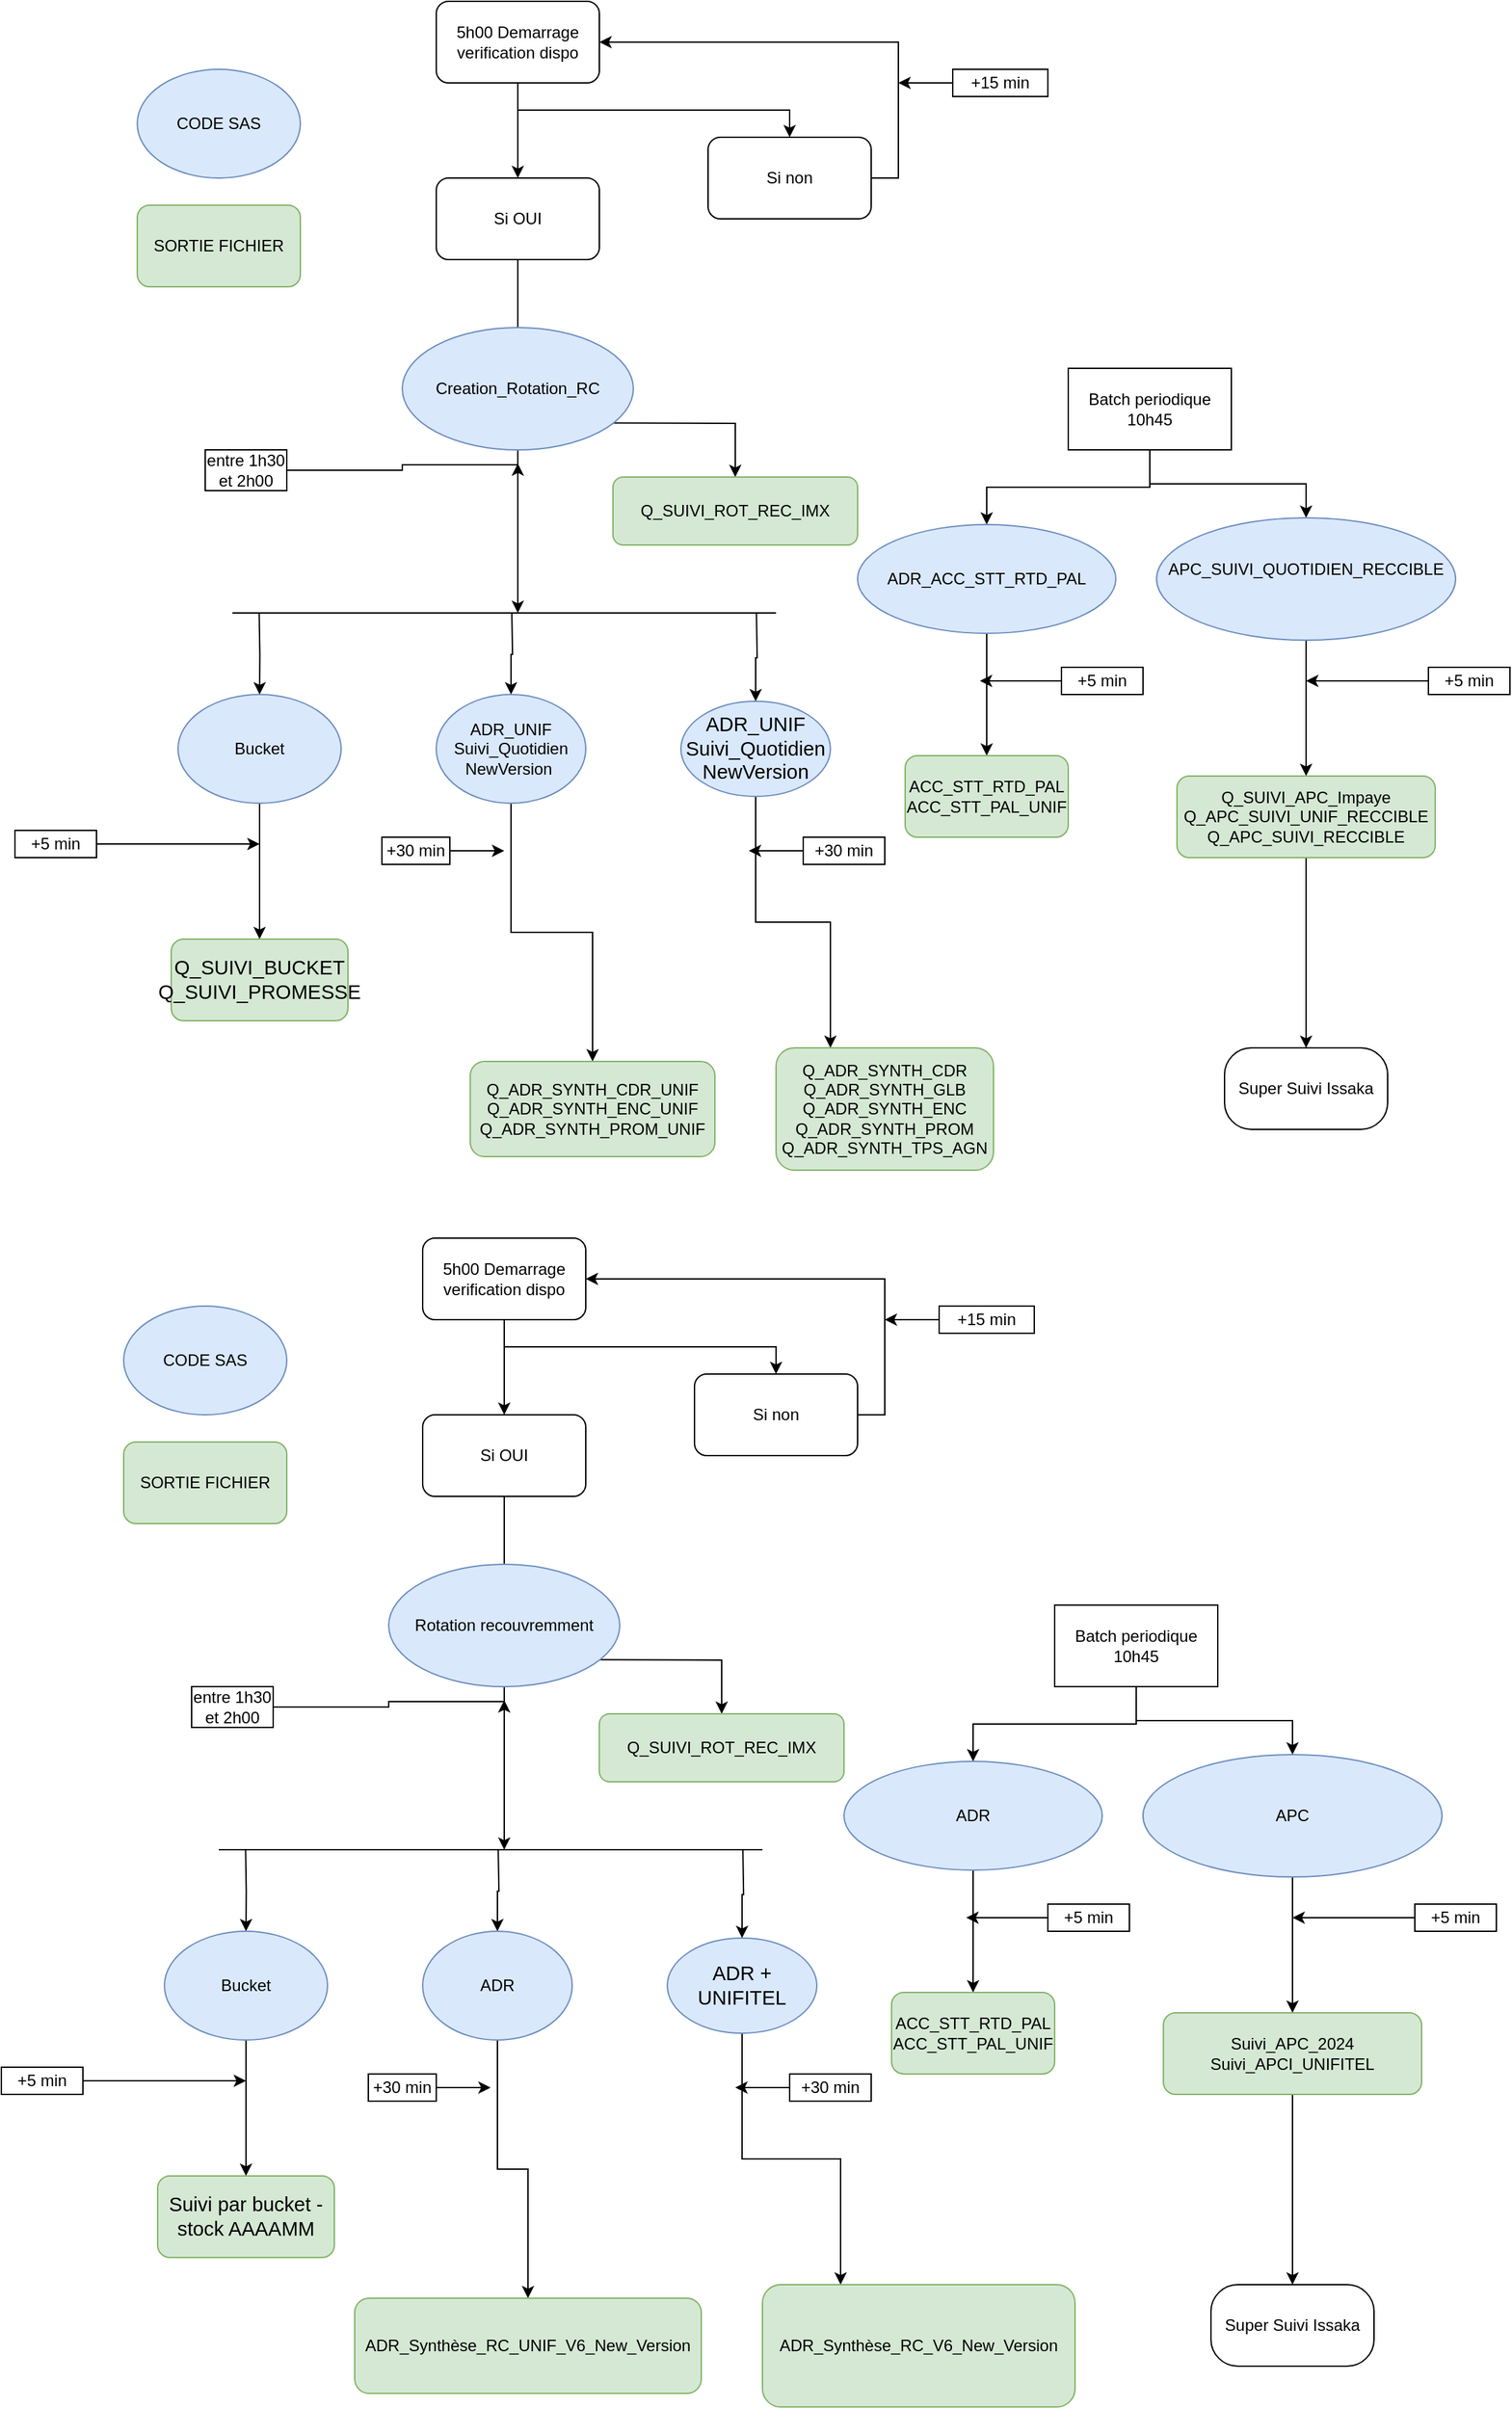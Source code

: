 <mxfile version="24.7.6">
  <diagram name="Page-1" id="-a0-zAkRaLJkd7rUqVzm">
    <mxGraphModel dx="1395" dy="2015" grid="1" gridSize="10" guides="1" tooltips="1" connect="1" arrows="1" fold="1" page="1" pageScale="1" pageWidth="1527" pageHeight="1169" math="0" shadow="0">
      <root>
        <mxCell id="0" />
        <mxCell id="1" parent="0" />
        <mxCell id="X-31tRASMu3qVLpS4dHG-3" value="" style="edgeStyle=orthogonalEdgeStyle;rounded=0;orthogonalLoop=1;jettySize=auto;html=1;" parent="1" source="X-31tRASMu3qVLpS4dHG-1" target="X-31tRASMu3qVLpS4dHG-2" edge="1">
          <mxGeometry relative="1" as="geometry" />
        </mxCell>
        <mxCell id="X-31tRASMu3qVLpS4dHG-1" value="5h00 Demarrage verification dispo" style="rounded=1;whiteSpace=wrap;html=1;" parent="1" vertex="1">
          <mxGeometry x="420" y="-310" width="120" height="60" as="geometry" />
        </mxCell>
        <mxCell id="X-31tRASMu3qVLpS4dHG-5" value="" style="edgeStyle=orthogonalEdgeStyle;rounded=0;orthogonalLoop=1;jettySize=auto;html=1;" parent="1" source="X-31tRASMu3qVLpS4dHG-2" edge="1">
          <mxGeometry relative="1" as="geometry">
            <mxPoint x="480" y="-60" as="targetPoint" />
          </mxGeometry>
        </mxCell>
        <mxCell id="X-31tRASMu3qVLpS4dHG-2" value="Si OUI" style="whiteSpace=wrap;html=1;rounded=1;" parent="1" vertex="1">
          <mxGeometry x="420" y="-180" width="120" height="60" as="geometry" />
        </mxCell>
        <mxCell id="X-31tRASMu3qVLpS4dHG-12" value="" style="edgeStyle=orthogonalEdgeStyle;rounded=0;orthogonalLoop=1;jettySize=auto;html=1;" parent="1" target="X-31tRASMu3qVLpS4dHG-11" edge="1">
          <mxGeometry relative="1" as="geometry">
            <mxPoint x="480" as="sourcePoint" />
          </mxGeometry>
        </mxCell>
        <mxCell id="X-31tRASMu3qVLpS4dHG-7" style="edgeStyle=orthogonalEdgeStyle;rounded=0;orthogonalLoop=1;jettySize=auto;html=1;exitX=0.5;exitY=1;exitDx=0;exitDy=0;entryX=0.5;entryY=0;entryDx=0;entryDy=0;" parent="1" source="X-31tRASMu3qVLpS4dHG-1" target="X-31tRASMu3qVLpS4dHG-6" edge="1">
          <mxGeometry relative="1" as="geometry" />
        </mxCell>
        <mxCell id="X-31tRASMu3qVLpS4dHG-8" style="edgeStyle=orthogonalEdgeStyle;rounded=0;orthogonalLoop=1;jettySize=auto;html=1;exitX=1;exitY=0.5;exitDx=0;exitDy=0;entryX=1;entryY=0.5;entryDx=0;entryDy=0;" parent="1" source="X-31tRASMu3qVLpS4dHG-6" target="X-31tRASMu3qVLpS4dHG-1" edge="1">
          <mxGeometry relative="1" as="geometry" />
        </mxCell>
        <mxCell id="X-31tRASMu3qVLpS4dHG-6" value="Si non" style="rounded=1;whiteSpace=wrap;html=1;" parent="1" vertex="1">
          <mxGeometry x="620" y="-210" width="120" height="60" as="geometry" />
        </mxCell>
        <mxCell id="X-31tRASMu3qVLpS4dHG-10" style="edgeStyle=orthogonalEdgeStyle;rounded=0;orthogonalLoop=1;jettySize=auto;html=1;" parent="1" source="X-31tRASMu3qVLpS4dHG-9" edge="1">
          <mxGeometry relative="1" as="geometry">
            <mxPoint x="760" y="-250" as="targetPoint" />
          </mxGeometry>
        </mxCell>
        <mxCell id="X-31tRASMu3qVLpS4dHG-9" value="+15 min" style="rounded=0;whiteSpace=wrap;html=1;" parent="1" vertex="1">
          <mxGeometry x="800" y="-260" width="70" height="20" as="geometry" />
        </mxCell>
        <mxCell id="X-31tRASMu3qVLpS4dHG-11" value="&lt;span dir=&quot;ltr&quot; class=&quot;ui-provider a b c d e f g h i j k l m n o p q r s t u v w x y z ab ac ae af ag ah ai aj ak&quot;&gt;Q_SUIVI_ROT_REC_IMX&lt;/span&gt;" style="rounded=1;whiteSpace=wrap;html=1;fillColor=#d5e8d4;strokeColor=#82b366;" parent="1" vertex="1">
          <mxGeometry x="550" y="40" width="180" height="50" as="geometry" />
        </mxCell>
        <mxCell id="X-31tRASMu3qVLpS4dHG-14" style="edgeStyle=orthogonalEdgeStyle;rounded=0;orthogonalLoop=1;jettySize=auto;html=1;" parent="1" source="X-31tRASMu3qVLpS4dHG-13" edge="1">
          <mxGeometry relative="1" as="geometry">
            <mxPoint x="480" y="30" as="targetPoint" />
            <Array as="points">
              <mxPoint x="395" y="35" />
              <mxPoint x="395" y="31" />
            </Array>
          </mxGeometry>
        </mxCell>
        <mxCell id="X-31tRASMu3qVLpS4dHG-13" value="entre 1h30 et 2h00" style="rounded=0;whiteSpace=wrap;html=1;" parent="1" vertex="1">
          <mxGeometry x="250" y="20" width="60" height="30" as="geometry" />
        </mxCell>
        <mxCell id="X-31tRASMu3qVLpS4dHG-27" value="Super Suivi Issaka" style="whiteSpace=wrap;html=1;rounded=1;arcSize=33;" parent="1" vertex="1">
          <mxGeometry x="1000" y="460" width="120" height="60" as="geometry" />
        </mxCell>
        <mxCell id="QnKmiuLsf_0pgqNiHcF8-60" style="edgeStyle=orthogonalEdgeStyle;rounded=0;orthogonalLoop=1;jettySize=auto;html=1;" edge="1" parent="1" source="X-31tRASMu3qVLpS4dHG-30">
          <mxGeometry relative="1" as="geometry">
            <mxPoint x="470" y="315" as="targetPoint" />
          </mxGeometry>
        </mxCell>
        <mxCell id="X-31tRASMu3qVLpS4dHG-30" value="+30 min" style="rounded=0;whiteSpace=wrap;html=1;" parent="1" vertex="1">
          <mxGeometry x="380" y="305" width="50" height="20" as="geometry" />
        </mxCell>
        <mxCell id="X-31tRASMu3qVLpS4dHG-39" style="edgeStyle=orthogonalEdgeStyle;rounded=0;orthogonalLoop=1;jettySize=auto;html=1;" parent="1" source="X-31tRASMu3qVLpS4dHG-33" edge="1">
          <mxGeometry relative="1" as="geometry">
            <mxPoint x="290" y="310" as="targetPoint" />
          </mxGeometry>
        </mxCell>
        <mxCell id="X-31tRASMu3qVLpS4dHG-33" value="+5 min" style="rounded=0;whiteSpace=wrap;html=1;" parent="1" vertex="1">
          <mxGeometry x="110" y="300" width="60" height="20" as="geometry" />
        </mxCell>
        <mxCell id="QnKmiuLsf_0pgqNiHcF8-50" style="edgeStyle=orthogonalEdgeStyle;rounded=0;orthogonalLoop=1;jettySize=auto;html=1;" edge="1" parent="1" source="QnKmiuLsf_0pgqNiHcF8-1">
          <mxGeometry relative="1" as="geometry">
            <mxPoint x="480" y="140" as="targetPoint" />
          </mxGeometry>
        </mxCell>
        <mxCell id="QnKmiuLsf_0pgqNiHcF8-1" value="Creation_Rotation_RC" style="ellipse;whiteSpace=wrap;html=1;fillColor=#dae8fc;strokeColor=#6c8ebf;" vertex="1" parent="1">
          <mxGeometry x="395" y="-70" width="170" height="90" as="geometry" />
        </mxCell>
        <mxCell id="QnKmiuLsf_0pgqNiHcF8-4" value="" style="edgeStyle=orthogonalEdgeStyle;rounded=0;orthogonalLoop=1;jettySize=auto;html=1;" edge="1" parent="1" source="QnKmiuLsf_0pgqNiHcF8-2" target="QnKmiuLsf_0pgqNiHcF8-3">
          <mxGeometry relative="1" as="geometry" />
        </mxCell>
        <mxCell id="QnKmiuLsf_0pgqNiHcF8-52" style="edgeStyle=orthogonalEdgeStyle;rounded=0;orthogonalLoop=1;jettySize=auto;html=1;exitX=0.5;exitY=0;exitDx=0;exitDy=0;entryX=0.5;entryY=0;entryDx=0;entryDy=0;" edge="1" parent="1" target="QnKmiuLsf_0pgqNiHcF8-2">
          <mxGeometry relative="1" as="geometry">
            <mxPoint x="289.706" y="140" as="sourcePoint" />
          </mxGeometry>
        </mxCell>
        <mxCell id="QnKmiuLsf_0pgqNiHcF8-2" value="Bucket" style="ellipse;whiteSpace=wrap;html=1;fillColor=#dae8fc;strokeColor=#6c8ebf;" vertex="1" parent="1">
          <mxGeometry x="230" y="200" width="120" height="80" as="geometry" />
        </mxCell>
        <mxCell id="QnKmiuLsf_0pgqNiHcF8-3" value="&lt;span style=&quot;font-size:11.0pt;font-family:&amp;quot;Calibri&amp;quot;,sans-serif;&lt;br/&gt;mso-ascii-theme-font:minor-latin;mso-fareast-font-family:Calibri;mso-fareast-theme-font:&lt;br/&gt;minor-latin;mso-hansi-theme-font:minor-latin;mso-bidi-font-family:&amp;quot;Times New Roman&amp;quot;;&lt;br/&gt;mso-bidi-theme-font:minor-bidi;mso-ansi-language:FR;mso-fareast-language:EN-US;&lt;br/&gt;mso-bidi-language:AR-SA&quot;&gt;Q_SUIVI_BUCKET&lt;br&gt;&lt;/span&gt;&lt;span style=&quot;font-size:11.0pt;font-family:&amp;quot;Calibri&amp;quot;,sans-serif;&lt;br/&gt;mso-ascii-theme-font:minor-latin;mso-fareast-font-family:Calibri;mso-fareast-theme-font:&lt;br/&gt;minor-latin;mso-hansi-theme-font:minor-latin;mso-bidi-font-family:&amp;quot;Times New Roman&amp;quot;;&lt;br/&gt;mso-bidi-theme-font:minor-bidi;mso-ansi-language:FR;mso-fareast-language:EN-US;&lt;br/&gt;mso-bidi-language:AR-SA&quot;&gt;Q_SUIVI_PROMESSE&lt;/span&gt;&lt;span style=&quot;font-size:11.0pt;font-family:&amp;quot;Calibri&amp;quot;,sans-serif;&lt;br/&gt;mso-ascii-theme-font:minor-latin;mso-fareast-font-family:Calibri;mso-fareast-theme-font:&lt;br/&gt;minor-latin;mso-hansi-theme-font:minor-latin;mso-bidi-font-family:&amp;quot;Times New Roman&amp;quot;;&lt;br/&gt;mso-bidi-theme-font:minor-bidi;mso-ansi-language:FR;mso-fareast-language:EN-US;&lt;br/&gt;mso-bidi-language:AR-SA&quot;&gt;&lt;br&gt;&lt;/span&gt;" style="rounded=1;whiteSpace=wrap;html=1;fillColor=#d5e8d4;strokeColor=#82b366;" vertex="1" parent="1">
          <mxGeometry x="225" y="380" width="130" height="60" as="geometry" />
        </mxCell>
        <mxCell id="QnKmiuLsf_0pgqNiHcF8-31" style="edgeStyle=orthogonalEdgeStyle;rounded=0;orthogonalLoop=1;jettySize=auto;html=1;entryX=0.5;entryY=0;entryDx=0;entryDy=0;" edge="1" parent="1" source="QnKmiuLsf_0pgqNiHcF8-5" target="QnKmiuLsf_0pgqNiHcF8-8">
          <mxGeometry relative="1" as="geometry" />
        </mxCell>
        <mxCell id="QnKmiuLsf_0pgqNiHcF8-53" style="edgeStyle=orthogonalEdgeStyle;rounded=0;orthogonalLoop=1;jettySize=auto;html=1;exitX=0.5;exitY=0;exitDx=0;exitDy=0;entryX=0.5;entryY=0;entryDx=0;entryDy=0;" edge="1" parent="1" target="QnKmiuLsf_0pgqNiHcF8-5">
          <mxGeometry relative="1" as="geometry">
            <mxPoint x="475.588" y="140" as="sourcePoint" />
          </mxGeometry>
        </mxCell>
        <mxCell id="QnKmiuLsf_0pgqNiHcF8-5" value="&lt;p class=&quot;MsoListParagraph&quot;&gt;ADR_UNIF Suivi_Quotidien&lt;br&gt;NewVersion&amp;nbsp;&lt;br&gt;&lt;/p&gt;" style="ellipse;whiteSpace=wrap;html=1;fillColor=#dae8fc;strokeColor=#6c8ebf;" vertex="1" parent="1">
          <mxGeometry x="420" y="200" width="110" height="80" as="geometry" />
        </mxCell>
        <mxCell id="QnKmiuLsf_0pgqNiHcF8-8" value="Q_ADR_SYNTH_CDR_UNIF&lt;div&gt;Q_ADR_SYNTH_ENC_UNIF&lt;br&gt;&lt;/div&gt;&lt;div&gt;Q_ADR_SYNTH_PROM_UNIF&lt;br&gt;&lt;/div&gt;" style="rounded=1;whiteSpace=wrap;html=1;fillColor=#d5e8d4;strokeColor=#82b366;" vertex="1" parent="1">
          <mxGeometry x="445" y="470" width="180" height="70" as="geometry" />
        </mxCell>
        <mxCell id="QnKmiuLsf_0pgqNiHcF8-17" value="Batch periodique 10h45" style="rounded=0;whiteSpace=wrap;html=1;" vertex="1" parent="1">
          <mxGeometry x="885" y="-40" width="120" height="60" as="geometry" />
        </mxCell>
        <mxCell id="QnKmiuLsf_0pgqNiHcF8-27" value="" style="edgeStyle=orthogonalEdgeStyle;rounded=0;orthogonalLoop=1;jettySize=auto;html=1;" edge="1" parent="1" source="QnKmiuLsf_0pgqNiHcF8-19" target="QnKmiuLsf_0pgqNiHcF8-26">
          <mxGeometry relative="1" as="geometry" />
        </mxCell>
        <mxCell id="QnKmiuLsf_0pgqNiHcF8-44" style="edgeStyle=orthogonalEdgeStyle;rounded=0;orthogonalLoop=1;jettySize=auto;html=1;exitX=0.5;exitY=1;exitDx=0;exitDy=0;entryX=0.5;entryY=0;entryDx=0;entryDy=0;" edge="1" parent="1" source="QnKmiuLsf_0pgqNiHcF8-17" target="QnKmiuLsf_0pgqNiHcF8-19">
          <mxGeometry relative="1" as="geometry" />
        </mxCell>
        <mxCell id="QnKmiuLsf_0pgqNiHcF8-19" value="&lt;span style=&quot;text-wrap: nowrap;&quot;&gt;APC_SUIVI_QUOTIDIEN_RECCIBLE&lt;br&gt;&lt;br&gt;&lt;/span&gt;" style="ellipse;whiteSpace=wrap;html=1;fillColor=#dae8fc;strokeColor=#6c8ebf;" vertex="1" parent="1">
          <mxGeometry x="950" y="70" width="220" height="90" as="geometry" />
        </mxCell>
        <mxCell id="QnKmiuLsf_0pgqNiHcF8-25" value="" style="edgeStyle=orthogonalEdgeStyle;rounded=0;orthogonalLoop=1;jettySize=auto;html=1;" edge="1" parent="1" source="QnKmiuLsf_0pgqNiHcF8-20" target="QnKmiuLsf_0pgqNiHcF8-24">
          <mxGeometry relative="1" as="geometry" />
        </mxCell>
        <mxCell id="QnKmiuLsf_0pgqNiHcF8-45" style="edgeStyle=orthogonalEdgeStyle;rounded=0;orthogonalLoop=1;jettySize=auto;html=1;exitX=0.5;exitY=1;exitDx=0;exitDy=0;entryX=0.5;entryY=0;entryDx=0;entryDy=0;" edge="1" parent="1" source="QnKmiuLsf_0pgqNiHcF8-17" target="QnKmiuLsf_0pgqNiHcF8-20">
          <mxGeometry relative="1" as="geometry" />
        </mxCell>
        <mxCell id="QnKmiuLsf_0pgqNiHcF8-20" value="&lt;span style=&quot;text-wrap: nowrap;&quot;&gt;ADR_ACC_STT_RTD_PAL&lt;/span&gt;" style="ellipse;whiteSpace=wrap;html=1;fillColor=#dae8fc;strokeColor=#6c8ebf;" vertex="1" parent="1">
          <mxGeometry x="730" y="75" width="190" height="80" as="geometry" />
        </mxCell>
        <mxCell id="QnKmiuLsf_0pgqNiHcF8-24" value="ACC_STT_RTD_PAL&lt;br&gt;ACC_STT_PAL_UNIF" style="rounded=1;whiteSpace=wrap;html=1;fillColor=#d5e8d4;strokeColor=#82b366;" vertex="1" parent="1">
          <mxGeometry x="765" y="245" width="120" height="60" as="geometry" />
        </mxCell>
        <mxCell id="QnKmiuLsf_0pgqNiHcF8-30" style="edgeStyle=orthogonalEdgeStyle;rounded=0;orthogonalLoop=1;jettySize=auto;html=1;entryX=0.5;entryY=0;entryDx=0;entryDy=0;" edge="1" parent="1" source="QnKmiuLsf_0pgqNiHcF8-26" target="X-31tRASMu3qVLpS4dHG-27">
          <mxGeometry relative="1" as="geometry" />
        </mxCell>
        <mxCell id="QnKmiuLsf_0pgqNiHcF8-26" value="Q_SUIVI_APC_Impaye&lt;br&gt;Q_APC_SUIVI_UNIF_RECCIBLE&lt;br&gt;Q_APC_SUIVI_RECCIBLE" style="rounded=1;whiteSpace=wrap;html=1;fillColor=#d5e8d4;strokeColor=#82b366;" vertex="1" parent="1">
          <mxGeometry x="965" y="260" width="190" height="60" as="geometry" />
        </mxCell>
        <mxCell id="QnKmiuLsf_0pgqNiHcF8-38" style="edgeStyle=orthogonalEdgeStyle;rounded=0;orthogonalLoop=1;jettySize=auto;html=1;" edge="1" parent="1" source="QnKmiuLsf_0pgqNiHcF8-34">
          <mxGeometry relative="1" as="geometry">
            <mxPoint x="820" y="190" as="targetPoint" />
          </mxGeometry>
        </mxCell>
        <mxCell id="QnKmiuLsf_0pgqNiHcF8-34" value="+5 min" style="rounded=0;whiteSpace=wrap;html=1;" vertex="1" parent="1">
          <mxGeometry x="880" y="180" width="60" height="20" as="geometry" />
        </mxCell>
        <mxCell id="QnKmiuLsf_0pgqNiHcF8-36" style="edgeStyle=orthogonalEdgeStyle;rounded=0;orthogonalLoop=1;jettySize=auto;html=1;" edge="1" parent="1" source="QnKmiuLsf_0pgqNiHcF8-35">
          <mxGeometry relative="1" as="geometry">
            <mxPoint x="1060" y="190" as="targetPoint" />
          </mxGeometry>
        </mxCell>
        <mxCell id="QnKmiuLsf_0pgqNiHcF8-35" value="+5 min" style="rounded=0;whiteSpace=wrap;html=1;" vertex="1" parent="1">
          <mxGeometry x="1150" y="180" width="60" height="20" as="geometry" />
        </mxCell>
        <mxCell id="QnKmiuLsf_0pgqNiHcF8-48" style="edgeStyle=orthogonalEdgeStyle;rounded=0;orthogonalLoop=1;jettySize=auto;html=1;exitX=0.5;exitY=1;exitDx=0;exitDy=0;entryX=0.25;entryY=0;entryDx=0;entryDy=0;" edge="1" parent="1" source="QnKmiuLsf_0pgqNiHcF8-39" target="QnKmiuLsf_0pgqNiHcF8-42">
          <mxGeometry relative="1" as="geometry" />
        </mxCell>
        <mxCell id="QnKmiuLsf_0pgqNiHcF8-54" style="edgeStyle=orthogonalEdgeStyle;rounded=0;orthogonalLoop=1;jettySize=auto;html=1;exitX=0.5;exitY=0;exitDx=0;exitDy=0;entryX=0.5;entryY=0;entryDx=0;entryDy=0;" edge="1" parent="1" target="QnKmiuLsf_0pgqNiHcF8-39">
          <mxGeometry relative="1" as="geometry">
            <mxPoint x="655.588" y="140" as="sourcePoint" />
          </mxGeometry>
        </mxCell>
        <mxCell id="QnKmiuLsf_0pgqNiHcF8-39" value="&lt;span style=&quot;background-color: initial; font-family: Calibri, sans-serif; font-size: 11pt;&quot;&gt;ADR_UNIF&lt;br&gt;Suivi_Quotidien NewVersion&lt;/span&gt;" style="ellipse;whiteSpace=wrap;html=1;fillColor=#dae8fc;strokeColor=#6c8ebf;" vertex="1" parent="1">
          <mxGeometry x="600" y="205" width="110" height="70" as="geometry" />
        </mxCell>
        <mxCell id="QnKmiuLsf_0pgqNiHcF8-42" value="Q_ADR_SYNTH_CDR&lt;br&gt;Q_ADR_SYNTH_GLB&lt;br&gt;Q_ADR_SYNTH_ENC&lt;br&gt;Q_ADR_SYNTH_PROM&lt;br&gt;Q_ADR_SYNTH_TPS_AGN" style="rounded=1;whiteSpace=wrap;html=1;fillColor=#d5e8d4;strokeColor=#82b366;" vertex="1" parent="1">
          <mxGeometry x="670" y="460" width="160" height="90" as="geometry" />
        </mxCell>
        <mxCell id="QnKmiuLsf_0pgqNiHcF8-46" value="CODE SAS" style="ellipse;whiteSpace=wrap;html=1;fillColor=#dae8fc;strokeColor=#6c8ebf;" vertex="1" parent="1">
          <mxGeometry x="200" y="-260" width="120" height="80" as="geometry" />
        </mxCell>
        <mxCell id="QnKmiuLsf_0pgqNiHcF8-47" value="SORTIE FICHIER" style="rounded=1;whiteSpace=wrap;html=1;fillColor=#d5e8d4;strokeColor=#82b366;" vertex="1" parent="1">
          <mxGeometry x="200" y="-160" width="120" height="60" as="geometry" />
        </mxCell>
        <mxCell id="QnKmiuLsf_0pgqNiHcF8-51" value="" style="endArrow=none;html=1;rounded=0;" edge="1" parent="1">
          <mxGeometry width="50" height="50" relative="1" as="geometry">
            <mxPoint x="270" y="140" as="sourcePoint" />
            <mxPoint x="670" y="140" as="targetPoint" />
          </mxGeometry>
        </mxCell>
        <mxCell id="QnKmiuLsf_0pgqNiHcF8-59" style="edgeStyle=orthogonalEdgeStyle;rounded=0;orthogonalLoop=1;jettySize=auto;html=1;" edge="1" parent="1" source="QnKmiuLsf_0pgqNiHcF8-58">
          <mxGeometry relative="1" as="geometry">
            <mxPoint x="650" y="315" as="targetPoint" />
          </mxGeometry>
        </mxCell>
        <mxCell id="QnKmiuLsf_0pgqNiHcF8-58" value="+30 min" style="rounded=0;whiteSpace=wrap;html=1;" vertex="1" parent="1">
          <mxGeometry x="690" y="305" width="60" height="20" as="geometry" />
        </mxCell>
        <mxCell id="QnKmiuLsf_0pgqNiHcF8-61" value="" style="edgeStyle=orthogonalEdgeStyle;rounded=0;orthogonalLoop=1;jettySize=auto;html=1;" edge="1" parent="1" source="QnKmiuLsf_0pgqNiHcF8-62" target="QnKmiuLsf_0pgqNiHcF8-64">
          <mxGeometry relative="1" as="geometry" />
        </mxCell>
        <mxCell id="QnKmiuLsf_0pgqNiHcF8-62" value="5h00 Demarrage verification dispo" style="rounded=1;whiteSpace=wrap;html=1;" vertex="1" parent="1">
          <mxGeometry x="410" y="600" width="120" height="60" as="geometry" />
        </mxCell>
        <mxCell id="QnKmiuLsf_0pgqNiHcF8-63" value="" style="edgeStyle=orthogonalEdgeStyle;rounded=0;orthogonalLoop=1;jettySize=auto;html=1;" edge="1" parent="1" source="QnKmiuLsf_0pgqNiHcF8-64">
          <mxGeometry relative="1" as="geometry">
            <mxPoint x="470" y="850" as="targetPoint" />
          </mxGeometry>
        </mxCell>
        <mxCell id="QnKmiuLsf_0pgqNiHcF8-64" value="Si OUI" style="whiteSpace=wrap;html=1;rounded=1;" vertex="1" parent="1">
          <mxGeometry x="410" y="730" width="120" height="60" as="geometry" />
        </mxCell>
        <mxCell id="QnKmiuLsf_0pgqNiHcF8-65" value="" style="edgeStyle=orthogonalEdgeStyle;rounded=0;orthogonalLoop=1;jettySize=auto;html=1;" edge="1" parent="1" target="QnKmiuLsf_0pgqNiHcF8-71">
          <mxGeometry relative="1" as="geometry">
            <mxPoint x="470" y="910" as="sourcePoint" />
          </mxGeometry>
        </mxCell>
        <mxCell id="QnKmiuLsf_0pgqNiHcF8-66" style="edgeStyle=orthogonalEdgeStyle;rounded=0;orthogonalLoop=1;jettySize=auto;html=1;exitX=0.5;exitY=1;exitDx=0;exitDy=0;entryX=0.5;entryY=0;entryDx=0;entryDy=0;" edge="1" parent="1" source="QnKmiuLsf_0pgqNiHcF8-62" target="QnKmiuLsf_0pgqNiHcF8-68">
          <mxGeometry relative="1" as="geometry" />
        </mxCell>
        <mxCell id="QnKmiuLsf_0pgqNiHcF8-67" style="edgeStyle=orthogonalEdgeStyle;rounded=0;orthogonalLoop=1;jettySize=auto;html=1;exitX=1;exitY=0.5;exitDx=0;exitDy=0;entryX=1;entryY=0.5;entryDx=0;entryDy=0;" edge="1" parent="1" source="QnKmiuLsf_0pgqNiHcF8-68" target="QnKmiuLsf_0pgqNiHcF8-62">
          <mxGeometry relative="1" as="geometry" />
        </mxCell>
        <mxCell id="QnKmiuLsf_0pgqNiHcF8-68" value="Si non" style="rounded=1;whiteSpace=wrap;html=1;" vertex="1" parent="1">
          <mxGeometry x="610" y="700" width="120" height="60" as="geometry" />
        </mxCell>
        <mxCell id="QnKmiuLsf_0pgqNiHcF8-69" style="edgeStyle=orthogonalEdgeStyle;rounded=0;orthogonalLoop=1;jettySize=auto;html=1;" edge="1" parent="1" source="QnKmiuLsf_0pgqNiHcF8-70">
          <mxGeometry relative="1" as="geometry">
            <mxPoint x="750" y="660" as="targetPoint" />
          </mxGeometry>
        </mxCell>
        <mxCell id="QnKmiuLsf_0pgqNiHcF8-70" value="+15 min" style="rounded=0;whiteSpace=wrap;html=1;" vertex="1" parent="1">
          <mxGeometry x="790" y="650" width="70" height="20" as="geometry" />
        </mxCell>
        <mxCell id="QnKmiuLsf_0pgqNiHcF8-71" value="&lt;span dir=&quot;ltr&quot; class=&quot;ui-provider a b c d e f g h i j k l m n o p q r s t u v w x y z ab ac ae af ag ah ai aj ak&quot;&gt;Q_SUIVI_ROT_REC_IMX&lt;/span&gt;" style="rounded=1;whiteSpace=wrap;html=1;fillColor=#d5e8d4;strokeColor=#82b366;" vertex="1" parent="1">
          <mxGeometry x="540" y="950" width="180" height="50" as="geometry" />
        </mxCell>
        <mxCell id="QnKmiuLsf_0pgqNiHcF8-72" style="edgeStyle=orthogonalEdgeStyle;rounded=0;orthogonalLoop=1;jettySize=auto;html=1;" edge="1" parent="1" source="QnKmiuLsf_0pgqNiHcF8-73">
          <mxGeometry relative="1" as="geometry">
            <mxPoint x="470" y="940" as="targetPoint" />
            <Array as="points">
              <mxPoint x="385" y="945" />
              <mxPoint x="385" y="941" />
            </Array>
          </mxGeometry>
        </mxCell>
        <mxCell id="QnKmiuLsf_0pgqNiHcF8-73" value="entre 1h30 et 2h00" style="rounded=0;whiteSpace=wrap;html=1;" vertex="1" parent="1">
          <mxGeometry x="240" y="930" width="60" height="30" as="geometry" />
        </mxCell>
        <mxCell id="QnKmiuLsf_0pgqNiHcF8-74" value="Super Suivi Issaka" style="whiteSpace=wrap;html=1;rounded=1;arcSize=33;" vertex="1" parent="1">
          <mxGeometry x="990" y="1370" width="120" height="60" as="geometry" />
        </mxCell>
        <mxCell id="QnKmiuLsf_0pgqNiHcF8-75" style="edgeStyle=orthogonalEdgeStyle;rounded=0;orthogonalLoop=1;jettySize=auto;html=1;" edge="1" parent="1" source="QnKmiuLsf_0pgqNiHcF8-76">
          <mxGeometry relative="1" as="geometry">
            <mxPoint x="460" y="1225" as="targetPoint" />
          </mxGeometry>
        </mxCell>
        <mxCell id="QnKmiuLsf_0pgqNiHcF8-76" value="+30 min" style="rounded=0;whiteSpace=wrap;html=1;" vertex="1" parent="1">
          <mxGeometry x="370" y="1215" width="50" height="20" as="geometry" />
        </mxCell>
        <mxCell id="QnKmiuLsf_0pgqNiHcF8-77" style="edgeStyle=orthogonalEdgeStyle;rounded=0;orthogonalLoop=1;jettySize=auto;html=1;" edge="1" parent="1" source="QnKmiuLsf_0pgqNiHcF8-78">
          <mxGeometry relative="1" as="geometry">
            <mxPoint x="280" y="1220" as="targetPoint" />
          </mxGeometry>
        </mxCell>
        <mxCell id="QnKmiuLsf_0pgqNiHcF8-78" value="+5 min" style="rounded=0;whiteSpace=wrap;html=1;" vertex="1" parent="1">
          <mxGeometry x="100" y="1210" width="60" height="20" as="geometry" />
        </mxCell>
        <mxCell id="QnKmiuLsf_0pgqNiHcF8-79" style="edgeStyle=orthogonalEdgeStyle;rounded=0;orthogonalLoop=1;jettySize=auto;html=1;" edge="1" parent="1" source="QnKmiuLsf_0pgqNiHcF8-80">
          <mxGeometry relative="1" as="geometry">
            <mxPoint x="470" y="1050" as="targetPoint" />
          </mxGeometry>
        </mxCell>
        <mxCell id="QnKmiuLsf_0pgqNiHcF8-80" value="Rotation recouvremment" style="ellipse;whiteSpace=wrap;html=1;fillColor=#dae8fc;strokeColor=#6c8ebf;" vertex="1" parent="1">
          <mxGeometry x="385" y="840" width="170" height="90" as="geometry" />
        </mxCell>
        <mxCell id="QnKmiuLsf_0pgqNiHcF8-81" value="" style="edgeStyle=orthogonalEdgeStyle;rounded=0;orthogonalLoop=1;jettySize=auto;html=1;" edge="1" parent="1" source="QnKmiuLsf_0pgqNiHcF8-83" target="QnKmiuLsf_0pgqNiHcF8-84">
          <mxGeometry relative="1" as="geometry" />
        </mxCell>
        <mxCell id="QnKmiuLsf_0pgqNiHcF8-82" style="edgeStyle=orthogonalEdgeStyle;rounded=0;orthogonalLoop=1;jettySize=auto;html=1;exitX=0.5;exitY=0;exitDx=0;exitDy=0;entryX=0.5;entryY=0;entryDx=0;entryDy=0;" edge="1" parent="1" target="QnKmiuLsf_0pgqNiHcF8-83">
          <mxGeometry relative="1" as="geometry">
            <mxPoint x="279.706" y="1050" as="sourcePoint" />
          </mxGeometry>
        </mxCell>
        <mxCell id="QnKmiuLsf_0pgqNiHcF8-83" value="Bucket" style="ellipse;whiteSpace=wrap;html=1;fillColor=#dae8fc;strokeColor=#6c8ebf;" vertex="1" parent="1">
          <mxGeometry x="220" y="1110" width="120" height="80" as="geometry" />
        </mxCell>
        <mxCell id="QnKmiuLsf_0pgqNiHcF8-84" value="&lt;font face=&quot;Calibri, sans-serif&quot;&gt;&lt;span style=&quot;font-size: 14.667px;&quot;&gt;Suivi par bucket - stock AAAAMM&lt;/span&gt;&lt;/font&gt;" style="rounded=1;whiteSpace=wrap;html=1;fillColor=#d5e8d4;strokeColor=#82b366;" vertex="1" parent="1">
          <mxGeometry x="215" y="1290" width="130" height="60" as="geometry" />
        </mxCell>
        <mxCell id="QnKmiuLsf_0pgqNiHcF8-85" style="edgeStyle=orthogonalEdgeStyle;rounded=0;orthogonalLoop=1;jettySize=auto;html=1;entryX=0.5;entryY=0;entryDx=0;entryDy=0;" edge="1" parent="1" source="QnKmiuLsf_0pgqNiHcF8-87" target="QnKmiuLsf_0pgqNiHcF8-88">
          <mxGeometry relative="1" as="geometry" />
        </mxCell>
        <mxCell id="QnKmiuLsf_0pgqNiHcF8-86" style="edgeStyle=orthogonalEdgeStyle;rounded=0;orthogonalLoop=1;jettySize=auto;html=1;exitX=0.5;exitY=0;exitDx=0;exitDy=0;entryX=0.5;entryY=0;entryDx=0;entryDy=0;" edge="1" parent="1" target="QnKmiuLsf_0pgqNiHcF8-87">
          <mxGeometry relative="1" as="geometry">
            <mxPoint x="465.588" y="1050" as="sourcePoint" />
          </mxGeometry>
        </mxCell>
        <mxCell id="QnKmiuLsf_0pgqNiHcF8-87" value="&lt;p class=&quot;MsoListParagraph&quot;&gt;ADR&lt;/p&gt;" style="ellipse;whiteSpace=wrap;html=1;fillColor=#dae8fc;strokeColor=#6c8ebf;" vertex="1" parent="1">
          <mxGeometry x="410" y="1110" width="110" height="80" as="geometry" />
        </mxCell>
        <mxCell id="QnKmiuLsf_0pgqNiHcF8-88" value="&lt;div&gt;ADR_Synthèse_RC_UNIF_V6_New_Version&lt;br&gt;&lt;/div&gt;" style="rounded=1;whiteSpace=wrap;html=1;fillColor=#d5e8d4;strokeColor=#82b366;" vertex="1" parent="1">
          <mxGeometry x="360" y="1380" width="255" height="70" as="geometry" />
        </mxCell>
        <mxCell id="QnKmiuLsf_0pgqNiHcF8-89" value="Batch periodique 10h45" style="rounded=0;whiteSpace=wrap;html=1;" vertex="1" parent="1">
          <mxGeometry x="875" y="870" width="120" height="60" as="geometry" />
        </mxCell>
        <mxCell id="QnKmiuLsf_0pgqNiHcF8-90" value="" style="edgeStyle=orthogonalEdgeStyle;rounded=0;orthogonalLoop=1;jettySize=auto;html=1;" edge="1" parent="1" source="QnKmiuLsf_0pgqNiHcF8-92" target="QnKmiuLsf_0pgqNiHcF8-98">
          <mxGeometry relative="1" as="geometry" />
        </mxCell>
        <mxCell id="QnKmiuLsf_0pgqNiHcF8-91" style="edgeStyle=orthogonalEdgeStyle;rounded=0;orthogonalLoop=1;jettySize=auto;html=1;exitX=0.5;exitY=1;exitDx=0;exitDy=0;entryX=0.5;entryY=0;entryDx=0;entryDy=0;" edge="1" parent="1" source="QnKmiuLsf_0pgqNiHcF8-89" target="QnKmiuLsf_0pgqNiHcF8-92">
          <mxGeometry relative="1" as="geometry" />
        </mxCell>
        <mxCell id="QnKmiuLsf_0pgqNiHcF8-92" value="&lt;span style=&quot;text-wrap: nowrap;&quot;&gt;APC&lt;/span&gt;" style="ellipse;whiteSpace=wrap;html=1;fillColor=#dae8fc;strokeColor=#6c8ebf;" vertex="1" parent="1">
          <mxGeometry x="940" y="980" width="220" height="90" as="geometry" />
        </mxCell>
        <mxCell id="QnKmiuLsf_0pgqNiHcF8-93" value="" style="edgeStyle=orthogonalEdgeStyle;rounded=0;orthogonalLoop=1;jettySize=auto;html=1;" edge="1" parent="1" source="QnKmiuLsf_0pgqNiHcF8-95" target="QnKmiuLsf_0pgqNiHcF8-96">
          <mxGeometry relative="1" as="geometry" />
        </mxCell>
        <mxCell id="QnKmiuLsf_0pgqNiHcF8-94" style="edgeStyle=orthogonalEdgeStyle;rounded=0;orthogonalLoop=1;jettySize=auto;html=1;exitX=0.5;exitY=1;exitDx=0;exitDy=0;entryX=0.5;entryY=0;entryDx=0;entryDy=0;" edge="1" parent="1" source="QnKmiuLsf_0pgqNiHcF8-89" target="QnKmiuLsf_0pgqNiHcF8-95">
          <mxGeometry relative="1" as="geometry" />
        </mxCell>
        <mxCell id="QnKmiuLsf_0pgqNiHcF8-95" value="&lt;span style=&quot;text-wrap: nowrap;&quot;&gt;ADR&lt;/span&gt;" style="ellipse;whiteSpace=wrap;html=1;fillColor=#dae8fc;strokeColor=#6c8ebf;" vertex="1" parent="1">
          <mxGeometry x="720" y="985" width="190" height="80" as="geometry" />
        </mxCell>
        <mxCell id="QnKmiuLsf_0pgqNiHcF8-96" value="ACC_STT_RTD_PAL&lt;br&gt;ACC_STT_PAL_UNIF" style="rounded=1;whiteSpace=wrap;html=1;fillColor=#d5e8d4;strokeColor=#82b366;" vertex="1" parent="1">
          <mxGeometry x="755" y="1155" width="120" height="60" as="geometry" />
        </mxCell>
        <mxCell id="QnKmiuLsf_0pgqNiHcF8-97" style="edgeStyle=orthogonalEdgeStyle;rounded=0;orthogonalLoop=1;jettySize=auto;html=1;entryX=0.5;entryY=0;entryDx=0;entryDy=0;" edge="1" parent="1" source="QnKmiuLsf_0pgqNiHcF8-98" target="QnKmiuLsf_0pgqNiHcF8-74">
          <mxGeometry relative="1" as="geometry" />
        </mxCell>
        <mxCell id="QnKmiuLsf_0pgqNiHcF8-98" value="Suivi_APC_2024&lt;br&gt;Suivi_APCI_UNIFITEL" style="rounded=1;whiteSpace=wrap;html=1;fillColor=#d5e8d4;strokeColor=#82b366;" vertex="1" parent="1">
          <mxGeometry x="955" y="1170" width="190" height="60" as="geometry" />
        </mxCell>
        <mxCell id="QnKmiuLsf_0pgqNiHcF8-99" style="edgeStyle=orthogonalEdgeStyle;rounded=0;orthogonalLoop=1;jettySize=auto;html=1;" edge="1" parent="1" source="QnKmiuLsf_0pgqNiHcF8-100">
          <mxGeometry relative="1" as="geometry">
            <mxPoint x="810" y="1100" as="targetPoint" />
          </mxGeometry>
        </mxCell>
        <mxCell id="QnKmiuLsf_0pgqNiHcF8-100" value="+5 min" style="rounded=0;whiteSpace=wrap;html=1;" vertex="1" parent="1">
          <mxGeometry x="870" y="1090" width="60" height="20" as="geometry" />
        </mxCell>
        <mxCell id="QnKmiuLsf_0pgqNiHcF8-101" style="edgeStyle=orthogonalEdgeStyle;rounded=0;orthogonalLoop=1;jettySize=auto;html=1;" edge="1" parent="1" source="QnKmiuLsf_0pgqNiHcF8-102">
          <mxGeometry relative="1" as="geometry">
            <mxPoint x="1050" y="1100" as="targetPoint" />
          </mxGeometry>
        </mxCell>
        <mxCell id="QnKmiuLsf_0pgqNiHcF8-102" value="+5 min" style="rounded=0;whiteSpace=wrap;html=1;" vertex="1" parent="1">
          <mxGeometry x="1140" y="1090" width="60" height="20" as="geometry" />
        </mxCell>
        <mxCell id="QnKmiuLsf_0pgqNiHcF8-103" style="edgeStyle=orthogonalEdgeStyle;rounded=0;orthogonalLoop=1;jettySize=auto;html=1;exitX=0.5;exitY=1;exitDx=0;exitDy=0;entryX=0.25;entryY=0;entryDx=0;entryDy=0;" edge="1" parent="1" source="QnKmiuLsf_0pgqNiHcF8-105" target="QnKmiuLsf_0pgqNiHcF8-106">
          <mxGeometry relative="1" as="geometry" />
        </mxCell>
        <mxCell id="QnKmiuLsf_0pgqNiHcF8-104" style="edgeStyle=orthogonalEdgeStyle;rounded=0;orthogonalLoop=1;jettySize=auto;html=1;exitX=0.5;exitY=0;exitDx=0;exitDy=0;entryX=0.5;entryY=0;entryDx=0;entryDy=0;" edge="1" parent="1" target="QnKmiuLsf_0pgqNiHcF8-105">
          <mxGeometry relative="1" as="geometry">
            <mxPoint x="645.588" y="1050" as="sourcePoint" />
          </mxGeometry>
        </mxCell>
        <mxCell id="QnKmiuLsf_0pgqNiHcF8-105" value="&lt;font face=&quot;Calibri, sans-serif&quot;&gt;&lt;span style=&quot;font-size: 14.667px;&quot;&gt;ADR + UNIFITEL&lt;/span&gt;&lt;/font&gt;" style="ellipse;whiteSpace=wrap;html=1;fillColor=#dae8fc;strokeColor=#6c8ebf;" vertex="1" parent="1">
          <mxGeometry x="590" y="1115" width="110" height="70" as="geometry" />
        </mxCell>
        <mxCell id="QnKmiuLsf_0pgqNiHcF8-106" value="ADR_Synthèse_RC_V6_New_Version" style="rounded=1;whiteSpace=wrap;html=1;fillColor=#d5e8d4;strokeColor=#82b366;" vertex="1" parent="1">
          <mxGeometry x="660" y="1370" width="230" height="90" as="geometry" />
        </mxCell>
        <mxCell id="QnKmiuLsf_0pgqNiHcF8-107" value="CODE SAS" style="ellipse;whiteSpace=wrap;html=1;fillColor=#dae8fc;strokeColor=#6c8ebf;" vertex="1" parent="1">
          <mxGeometry x="190" y="650" width="120" height="80" as="geometry" />
        </mxCell>
        <mxCell id="QnKmiuLsf_0pgqNiHcF8-108" value="SORTIE FICHIER" style="rounded=1;whiteSpace=wrap;html=1;fillColor=#d5e8d4;strokeColor=#82b366;" vertex="1" parent="1">
          <mxGeometry x="190" y="750" width="120" height="60" as="geometry" />
        </mxCell>
        <mxCell id="QnKmiuLsf_0pgqNiHcF8-109" value="" style="endArrow=none;html=1;rounded=0;" edge="1" parent="1">
          <mxGeometry width="50" height="50" relative="1" as="geometry">
            <mxPoint x="260" y="1050" as="sourcePoint" />
            <mxPoint x="660" y="1050" as="targetPoint" />
          </mxGeometry>
        </mxCell>
        <mxCell id="QnKmiuLsf_0pgqNiHcF8-110" style="edgeStyle=orthogonalEdgeStyle;rounded=0;orthogonalLoop=1;jettySize=auto;html=1;" edge="1" parent="1" source="QnKmiuLsf_0pgqNiHcF8-111">
          <mxGeometry relative="1" as="geometry">
            <mxPoint x="640" y="1225" as="targetPoint" />
          </mxGeometry>
        </mxCell>
        <mxCell id="QnKmiuLsf_0pgqNiHcF8-111" value="+30 min" style="rounded=0;whiteSpace=wrap;html=1;" vertex="1" parent="1">
          <mxGeometry x="680" y="1215" width="60" height="20" as="geometry" />
        </mxCell>
      </root>
    </mxGraphModel>
  </diagram>
</mxfile>
